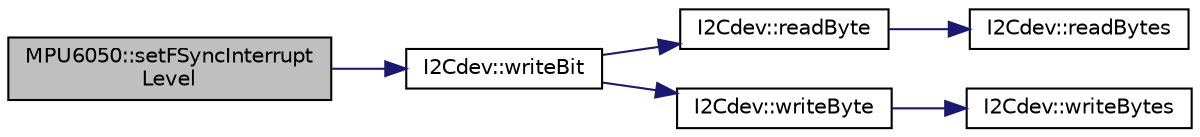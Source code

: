 digraph "MPU6050::setFSyncInterruptLevel"
{
  edge [fontname="Helvetica",fontsize="10",labelfontname="Helvetica",labelfontsize="10"];
  node [fontname="Helvetica",fontsize="10",shape=record];
  rankdir="LR";
  Node1001 [label="MPU6050::setFSyncInterrupt\lLevel",height=0.2,width=0.4,color="black", fillcolor="grey75", style="filled", fontcolor="black"];
  Node1001 -> Node1002 [color="midnightblue",fontsize="10",style="solid",fontname="Helvetica"];
  Node1002 [label="I2Cdev::writeBit",height=0.2,width=0.4,color="black", fillcolor="white", style="filled",URL="$class_i2_cdev.html#aa68890af87de5471d32e583ebbd91acb",tooltip="write a single bit in an 8-bit device register. "];
  Node1002 -> Node1003 [color="midnightblue",fontsize="10",style="solid",fontname="Helvetica"];
  Node1003 [label="I2Cdev::readByte",height=0.2,width=0.4,color="black", fillcolor="white", style="filled",URL="$class_i2_cdev.html#aef1db446b45660c6631fc780278ac366",tooltip="Read single byte from an 8-bit device register. "];
  Node1003 -> Node1004 [color="midnightblue",fontsize="10",style="solid",fontname="Helvetica"];
  Node1004 [label="I2Cdev::readBytes",height=0.2,width=0.4,color="black", fillcolor="white", style="filled",URL="$class_i2_cdev.html#ae1eed9468ce4653e080bfd8481d2ac88",tooltip="Read multiple bytes from an 8-bit device register. "];
  Node1002 -> Node1005 [color="midnightblue",fontsize="10",style="solid",fontname="Helvetica"];
  Node1005 [label="I2Cdev::writeByte",height=0.2,width=0.4,color="black", fillcolor="white", style="filled",URL="$class_i2_cdev.html#aeb297637ef985cd562da465ba61b7042",tooltip="Write single byte to an 8-bit device register. "];
  Node1005 -> Node1006 [color="midnightblue",fontsize="10",style="solid",fontname="Helvetica"];
  Node1006 [label="I2Cdev::writeBytes",height=0.2,width=0.4,color="black", fillcolor="white", style="filled",URL="$class_i2_cdev.html#aa4e39cac6c0eac5112f9132084bcc93e"];
}
